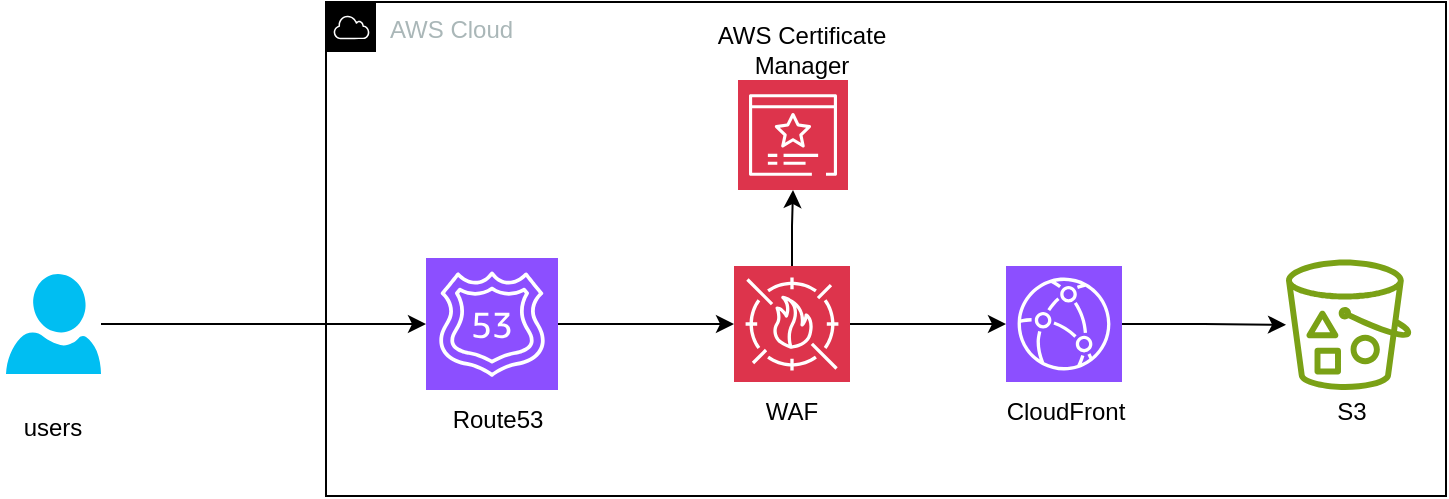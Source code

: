 <mxfile version="22.1.21" type="device">
  <diagram name="Page-1" id="M_D5i99Mz3FH3aUHf5Ik">
    <mxGraphModel dx="954" dy="674" grid="0" gridSize="10" guides="1" tooltips="1" connect="1" arrows="1" fold="1" page="1" pageScale="1" pageWidth="827" pageHeight="1169" math="0" shadow="0">
      <root>
        <mxCell id="0" />
        <mxCell id="1" parent="0" />
        <mxCell id="o04J5xOrKGcNlXBaJA4S-1" value="AWS Cloud" style="sketch=0;outlineConnect=0;gradientColor=none;html=1;whiteSpace=wrap;fontSize=12;fontStyle=0;shape=mxgraph.aws4.group;grIcon=mxgraph.aws4.group_aws_cloud;strokeColor=default;fillColor=none;verticalAlign=top;align=left;spacingLeft=30;fontColor=#AAB7B8;dashed=0;" vertex="1" parent="1">
          <mxGeometry x="210" y="62" width="560" height="247" as="geometry" />
        </mxCell>
        <mxCell id="o04J5xOrKGcNlXBaJA4S-2" value="" style="verticalLabelPosition=bottom;html=1;verticalAlign=top;align=center;strokeColor=none;fillColor=#00BEF2;shape=mxgraph.azure.user;" vertex="1" parent="1">
          <mxGeometry x="50" y="198" width="47.5" height="50" as="geometry" />
        </mxCell>
        <mxCell id="o04J5xOrKGcNlXBaJA4S-3" value="users" style="text;html=1;align=center;verticalAlign=middle;resizable=0;points=[];autosize=1;strokeColor=none;fillColor=none;" vertex="1" parent="1">
          <mxGeometry x="47.5" y="260" width="50" height="30" as="geometry" />
        </mxCell>
        <mxCell id="o04J5xOrKGcNlXBaJA4S-4" value="" style="sketch=0;points=[[0,0,0],[0.25,0,0],[0.5,0,0],[0.75,0,0],[1,0,0],[0,1,0],[0.25,1,0],[0.5,1,0],[0.75,1,0],[1,1,0],[0,0.25,0],[0,0.5,0],[0,0.75,0],[1,0.25,0],[1,0.5,0],[1,0.75,0]];outlineConnect=0;fontColor=#232F3E;fillColor=#8C4FFF;strokeColor=#ffffff;dashed=0;verticalLabelPosition=bottom;verticalAlign=top;align=center;html=1;fontSize=12;fontStyle=0;aspect=fixed;shape=mxgraph.aws4.resourceIcon;resIcon=mxgraph.aws4.route_53;" vertex="1" parent="1">
          <mxGeometry x="260" y="190" width="66" height="66" as="geometry" />
        </mxCell>
        <mxCell id="o04J5xOrKGcNlXBaJA4S-5" style="edgeStyle=orthogonalEdgeStyle;rounded=0;orthogonalLoop=1;jettySize=auto;html=1;entryX=0;entryY=0.5;entryDx=0;entryDy=0;entryPerimeter=0;" edge="1" parent="1" source="o04J5xOrKGcNlXBaJA4S-2" target="o04J5xOrKGcNlXBaJA4S-4">
          <mxGeometry relative="1" as="geometry" />
        </mxCell>
        <mxCell id="o04J5xOrKGcNlXBaJA4S-6" value="Route53" style="text;html=1;strokeColor=none;fillColor=none;align=center;verticalAlign=middle;whiteSpace=wrap;rounded=0;" vertex="1" parent="1">
          <mxGeometry x="266" y="256" width="60" height="30" as="geometry" />
        </mxCell>
        <mxCell id="o04J5xOrKGcNlXBaJA4S-11" style="edgeStyle=orthogonalEdgeStyle;rounded=0;orthogonalLoop=1;jettySize=auto;html=1;" edge="1" parent="1" source="o04J5xOrKGcNlXBaJA4S-7" target="o04J5xOrKGcNlXBaJA4S-10">
          <mxGeometry relative="1" as="geometry" />
        </mxCell>
        <mxCell id="o04J5xOrKGcNlXBaJA4S-7" value="" style="sketch=0;points=[[0,0,0],[0.25,0,0],[0.5,0,0],[0.75,0,0],[1,0,0],[0,1,0],[0.25,1,0],[0.5,1,0],[0.75,1,0],[1,1,0],[0,0.25,0],[0,0.5,0],[0,0.75,0],[1,0.25,0],[1,0.5,0],[1,0.75,0]];outlineConnect=0;fontColor=#232F3E;fillColor=#DD344C;strokeColor=#ffffff;dashed=0;verticalLabelPosition=bottom;verticalAlign=top;align=center;html=1;fontSize=12;fontStyle=0;aspect=fixed;shape=mxgraph.aws4.resourceIcon;resIcon=mxgraph.aws4.waf;" vertex="1" parent="1">
          <mxGeometry x="414" y="194" width="58" height="58" as="geometry" />
        </mxCell>
        <mxCell id="o04J5xOrKGcNlXBaJA4S-8" style="edgeStyle=orthogonalEdgeStyle;rounded=0;orthogonalLoop=1;jettySize=auto;html=1;entryX=0;entryY=0.5;entryDx=0;entryDy=0;entryPerimeter=0;" edge="1" parent="1" source="o04J5xOrKGcNlXBaJA4S-4" target="o04J5xOrKGcNlXBaJA4S-7">
          <mxGeometry relative="1" as="geometry" />
        </mxCell>
        <mxCell id="o04J5xOrKGcNlXBaJA4S-9" value="WAF" style="text;html=1;strokeColor=none;fillColor=none;align=center;verticalAlign=middle;whiteSpace=wrap;rounded=0;" vertex="1" parent="1">
          <mxGeometry x="413" y="252" width="60" height="30" as="geometry" />
        </mxCell>
        <mxCell id="o04J5xOrKGcNlXBaJA4S-14" style="edgeStyle=orthogonalEdgeStyle;rounded=0;orthogonalLoop=1;jettySize=auto;html=1;" edge="1" parent="1" source="o04J5xOrKGcNlXBaJA4S-10" target="o04J5xOrKGcNlXBaJA4S-13">
          <mxGeometry relative="1" as="geometry" />
        </mxCell>
        <mxCell id="o04J5xOrKGcNlXBaJA4S-10" value="" style="sketch=0;points=[[0,0,0],[0.25,0,0],[0.5,0,0],[0.75,0,0],[1,0,0],[0,1,0],[0.25,1,0],[0.5,1,0],[0.75,1,0],[1,1,0],[0,0.25,0],[0,0.5,0],[0,0.75,0],[1,0.25,0],[1,0.5,0],[1,0.75,0]];outlineConnect=0;fontColor=#232F3E;fillColor=#8C4FFF;strokeColor=#ffffff;dashed=0;verticalLabelPosition=bottom;verticalAlign=top;align=center;html=1;fontSize=12;fontStyle=0;aspect=fixed;shape=mxgraph.aws4.resourceIcon;resIcon=mxgraph.aws4.cloudfront;" vertex="1" parent="1">
          <mxGeometry x="550" y="194" width="58" height="58" as="geometry" />
        </mxCell>
        <mxCell id="o04J5xOrKGcNlXBaJA4S-12" value="CloudFront" style="text;html=1;strokeColor=none;fillColor=none;align=center;verticalAlign=middle;whiteSpace=wrap;rounded=0;" vertex="1" parent="1">
          <mxGeometry x="550" y="252" width="60" height="30" as="geometry" />
        </mxCell>
        <mxCell id="o04J5xOrKGcNlXBaJA4S-13" value="" style="sketch=0;outlineConnect=0;fontColor=#232F3E;gradientColor=none;fillColor=#7AA116;strokeColor=none;dashed=0;verticalLabelPosition=bottom;verticalAlign=top;align=center;html=1;fontSize=12;fontStyle=0;aspect=fixed;pointerEvents=1;shape=mxgraph.aws4.bucket_with_objects;" vertex="1" parent="1">
          <mxGeometry x="690" y="190.8" width="62.69" height="65.2" as="geometry" />
        </mxCell>
        <mxCell id="o04J5xOrKGcNlXBaJA4S-15" value="S3" style="text;html=1;strokeColor=none;fillColor=none;align=center;verticalAlign=middle;whiteSpace=wrap;rounded=0;" vertex="1" parent="1">
          <mxGeometry x="692.69" y="252" width="60" height="30" as="geometry" />
        </mxCell>
        <mxCell id="o04J5xOrKGcNlXBaJA4S-16" value="" style="sketch=0;points=[[0,0,0],[0.25,0,0],[0.5,0,0],[0.75,0,0],[1,0,0],[0,1,0],[0.25,1,0],[0.5,1,0],[0.75,1,0],[1,1,0],[0,0.25,0],[0,0.5,0],[0,0.75,0],[1,0.25,0],[1,0.5,0],[1,0.75,0]];outlineConnect=0;fontColor=#232F3E;fillColor=#DD344C;strokeColor=#ffffff;dashed=0;verticalLabelPosition=bottom;verticalAlign=top;align=center;html=1;fontSize=12;fontStyle=0;aspect=fixed;shape=mxgraph.aws4.resourceIcon;resIcon=mxgraph.aws4.certificate_manager_3;" vertex="1" parent="1">
          <mxGeometry x="416" y="101" width="55" height="55" as="geometry" />
        </mxCell>
        <mxCell id="o04J5xOrKGcNlXBaJA4S-17" value="AWS Certificate Manager" style="text;html=1;strokeColor=none;fillColor=none;align=center;verticalAlign=middle;whiteSpace=wrap;rounded=0;" vertex="1" parent="1">
          <mxGeometry x="402" y="71" width="92" height="30" as="geometry" />
        </mxCell>
        <mxCell id="o04J5xOrKGcNlXBaJA4S-18" style="edgeStyle=orthogonalEdgeStyle;rounded=0;orthogonalLoop=1;jettySize=auto;html=1;entryX=0.5;entryY=1;entryDx=0;entryDy=0;entryPerimeter=0;" edge="1" parent="1" source="o04J5xOrKGcNlXBaJA4S-7" target="o04J5xOrKGcNlXBaJA4S-16">
          <mxGeometry relative="1" as="geometry" />
        </mxCell>
      </root>
    </mxGraphModel>
  </diagram>
</mxfile>
